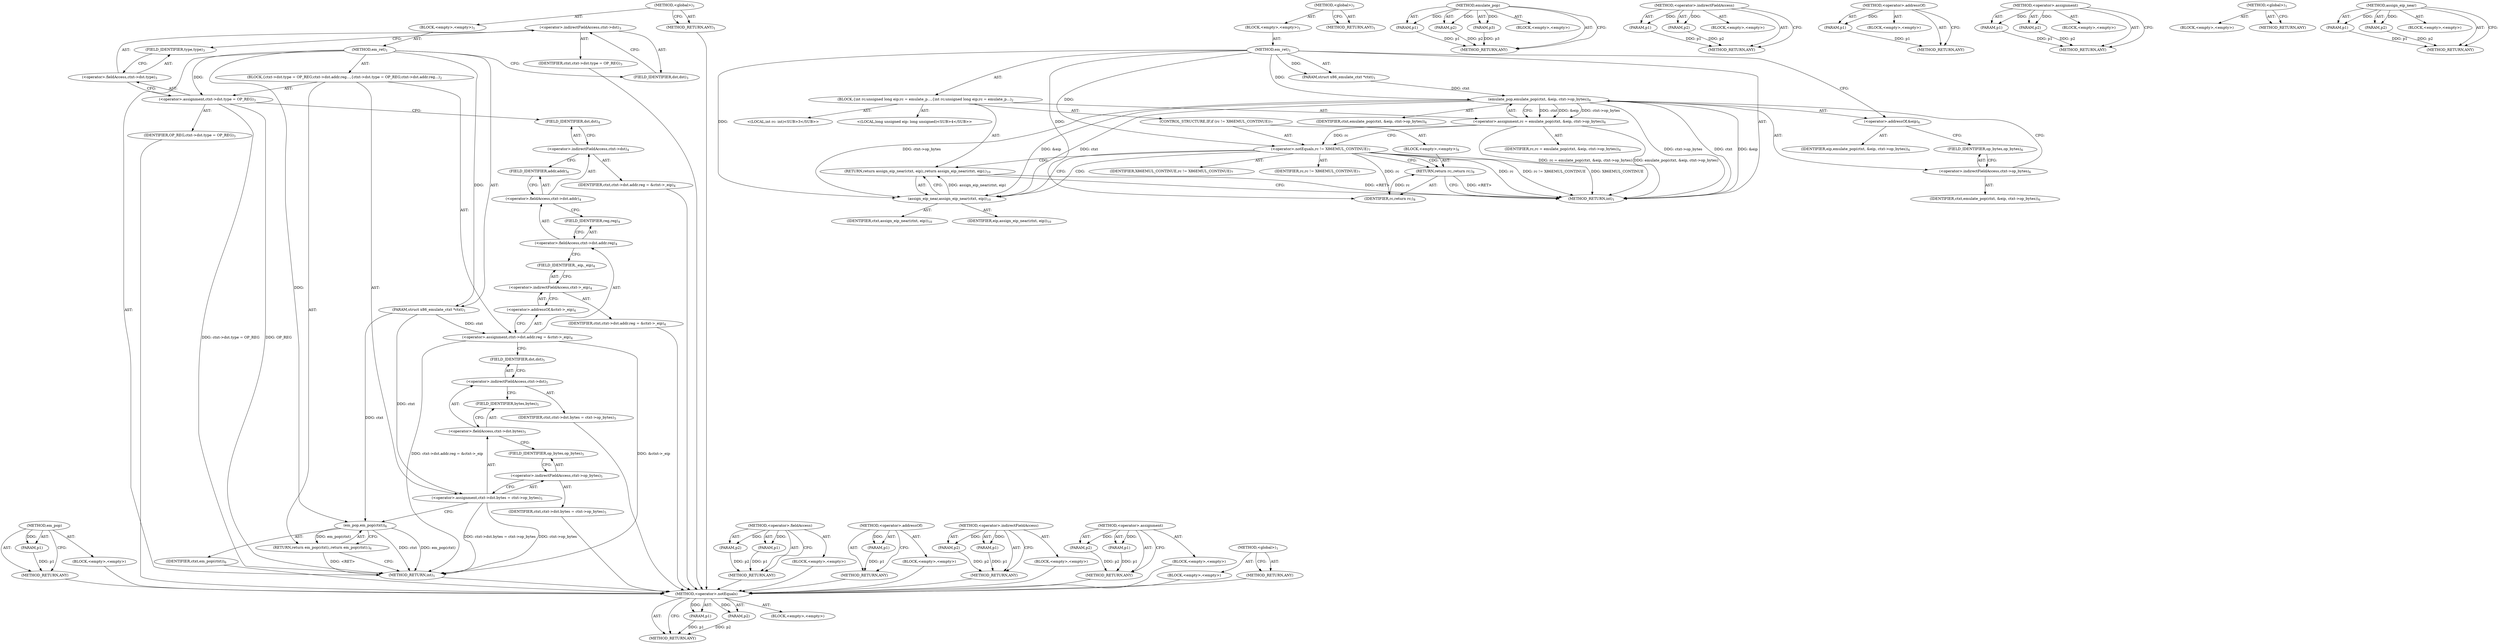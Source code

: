 digraph "assign_eip_near" {
vulnerable_80 [label=<(METHOD,em_pop)>];
vulnerable_81 [label=<(PARAM,p1)>];
vulnerable_82 [label=<(BLOCK,&lt;empty&gt;,&lt;empty&gt;)>];
vulnerable_83 [label=<(METHOD_RETURN,ANY)>];
vulnerable_6 [label=<(METHOD,&lt;global&gt;)<SUB>1</SUB>>];
vulnerable_7 [label=<(BLOCK,&lt;empty&gt;,&lt;empty&gt;)<SUB>1</SUB>>];
vulnerable_8 [label=<(METHOD,em_ret)<SUB>1</SUB>>];
vulnerable_9 [label=<(PARAM,struct x86_emulate_ctxt *ctxt)<SUB>1</SUB>>];
vulnerable_10 [label=<(BLOCK,{
	ctxt-&gt;dst.type = OP_REG;
	ctxt-&gt;dst.addr.reg...,{
	ctxt-&gt;dst.type = OP_REG;
	ctxt-&gt;dst.addr.reg...)<SUB>2</SUB>>];
vulnerable_11 [label=<(&lt;operator&gt;.assignment,ctxt-&gt;dst.type = OP_REG)<SUB>3</SUB>>];
vulnerable_12 [label=<(&lt;operator&gt;.fieldAccess,ctxt-&gt;dst.type)<SUB>3</SUB>>];
vulnerable_13 [label=<(&lt;operator&gt;.indirectFieldAccess,ctxt-&gt;dst)<SUB>3</SUB>>];
vulnerable_14 [label=<(IDENTIFIER,ctxt,ctxt-&gt;dst.type = OP_REG)<SUB>3</SUB>>];
vulnerable_15 [label=<(FIELD_IDENTIFIER,dst,dst)<SUB>3</SUB>>];
vulnerable_16 [label=<(FIELD_IDENTIFIER,type,type)<SUB>3</SUB>>];
vulnerable_17 [label=<(IDENTIFIER,OP_REG,ctxt-&gt;dst.type = OP_REG)<SUB>3</SUB>>];
vulnerable_18 [label=<(&lt;operator&gt;.assignment,ctxt-&gt;dst.addr.reg = &amp;ctxt-&gt;_eip)<SUB>4</SUB>>];
vulnerable_19 [label=<(&lt;operator&gt;.fieldAccess,ctxt-&gt;dst.addr.reg)<SUB>4</SUB>>];
vulnerable_20 [label=<(&lt;operator&gt;.fieldAccess,ctxt-&gt;dst.addr)<SUB>4</SUB>>];
vulnerable_21 [label=<(&lt;operator&gt;.indirectFieldAccess,ctxt-&gt;dst)<SUB>4</SUB>>];
vulnerable_22 [label=<(IDENTIFIER,ctxt,ctxt-&gt;dst.addr.reg = &amp;ctxt-&gt;_eip)<SUB>4</SUB>>];
vulnerable_23 [label=<(FIELD_IDENTIFIER,dst,dst)<SUB>4</SUB>>];
vulnerable_24 [label=<(FIELD_IDENTIFIER,addr,addr)<SUB>4</SUB>>];
vulnerable_25 [label=<(FIELD_IDENTIFIER,reg,reg)<SUB>4</SUB>>];
vulnerable_26 [label=<(&lt;operator&gt;.addressOf,&amp;ctxt-&gt;_eip)<SUB>4</SUB>>];
vulnerable_27 [label=<(&lt;operator&gt;.indirectFieldAccess,ctxt-&gt;_eip)<SUB>4</SUB>>];
vulnerable_28 [label=<(IDENTIFIER,ctxt,ctxt-&gt;dst.addr.reg = &amp;ctxt-&gt;_eip)<SUB>4</SUB>>];
vulnerable_29 [label=<(FIELD_IDENTIFIER,_eip,_eip)<SUB>4</SUB>>];
vulnerable_30 [label=<(&lt;operator&gt;.assignment,ctxt-&gt;dst.bytes = ctxt-&gt;op_bytes)<SUB>5</SUB>>];
vulnerable_31 [label=<(&lt;operator&gt;.fieldAccess,ctxt-&gt;dst.bytes)<SUB>5</SUB>>];
vulnerable_32 [label=<(&lt;operator&gt;.indirectFieldAccess,ctxt-&gt;dst)<SUB>5</SUB>>];
vulnerable_33 [label=<(IDENTIFIER,ctxt,ctxt-&gt;dst.bytes = ctxt-&gt;op_bytes)<SUB>5</SUB>>];
vulnerable_34 [label=<(FIELD_IDENTIFIER,dst,dst)<SUB>5</SUB>>];
vulnerable_35 [label=<(FIELD_IDENTIFIER,bytes,bytes)<SUB>5</SUB>>];
vulnerable_36 [label=<(&lt;operator&gt;.indirectFieldAccess,ctxt-&gt;op_bytes)<SUB>5</SUB>>];
vulnerable_37 [label=<(IDENTIFIER,ctxt,ctxt-&gt;dst.bytes = ctxt-&gt;op_bytes)<SUB>5</SUB>>];
vulnerable_38 [label=<(FIELD_IDENTIFIER,op_bytes,op_bytes)<SUB>5</SUB>>];
vulnerable_39 [label=<(RETURN,return em_pop(ctxt);,return em_pop(ctxt);)<SUB>6</SUB>>];
vulnerable_40 [label=<(em_pop,em_pop(ctxt))<SUB>6</SUB>>];
vulnerable_41 [label=<(IDENTIFIER,ctxt,em_pop(ctxt))<SUB>6</SUB>>];
vulnerable_42 [label=<(METHOD_RETURN,int)<SUB>1</SUB>>];
vulnerable_44 [label=<(METHOD_RETURN,ANY)<SUB>1</SUB>>];
vulnerable_66 [label=<(METHOD,&lt;operator&gt;.fieldAccess)>];
vulnerable_67 [label=<(PARAM,p1)>];
vulnerable_68 [label=<(PARAM,p2)>];
vulnerable_69 [label=<(BLOCK,&lt;empty&gt;,&lt;empty&gt;)>];
vulnerable_70 [label=<(METHOD_RETURN,ANY)>];
vulnerable_76 [label=<(METHOD,&lt;operator&gt;.addressOf)>];
vulnerable_77 [label=<(PARAM,p1)>];
vulnerable_78 [label=<(BLOCK,&lt;empty&gt;,&lt;empty&gt;)>];
vulnerable_79 [label=<(METHOD_RETURN,ANY)>];
vulnerable_71 [label=<(METHOD,&lt;operator&gt;.indirectFieldAccess)>];
vulnerable_72 [label=<(PARAM,p1)>];
vulnerable_73 [label=<(PARAM,p2)>];
vulnerable_74 [label=<(BLOCK,&lt;empty&gt;,&lt;empty&gt;)>];
vulnerable_75 [label=<(METHOD_RETURN,ANY)>];
vulnerable_61 [label=<(METHOD,&lt;operator&gt;.assignment)>];
vulnerable_62 [label=<(PARAM,p1)>];
vulnerable_63 [label=<(PARAM,p2)>];
vulnerable_64 [label=<(BLOCK,&lt;empty&gt;,&lt;empty&gt;)>];
vulnerable_65 [label=<(METHOD_RETURN,ANY)>];
vulnerable_55 [label=<(METHOD,&lt;global&gt;)<SUB>1</SUB>>];
vulnerable_56 [label=<(BLOCK,&lt;empty&gt;,&lt;empty&gt;)>];
vulnerable_57 [label=<(METHOD_RETURN,ANY)>];
fixed_74 [label=<(METHOD,&lt;operator&gt;.notEquals)>];
fixed_75 [label=<(PARAM,p1)>];
fixed_76 [label=<(PARAM,p2)>];
fixed_77 [label=<(BLOCK,&lt;empty&gt;,&lt;empty&gt;)>];
fixed_78 [label=<(METHOD_RETURN,ANY)>];
fixed_6 [label=<(METHOD,&lt;global&gt;)<SUB>1</SUB>>];
fixed_7 [label=<(BLOCK,&lt;empty&gt;,&lt;empty&gt;)<SUB>1</SUB>>];
fixed_8 [label=<(METHOD,em_ret)<SUB>1</SUB>>];
fixed_9 [label=<(PARAM,struct x86_emulate_ctxt *ctxt)<SUB>1</SUB>>];
fixed_10 [label=<(BLOCK,{
	int rc;
	unsigned long eip;

	rc = emulate_p...,{
	int rc;
	unsigned long eip;

	rc = emulate_p...)<SUB>2</SUB>>];
fixed_11 [label="<(LOCAL,int rc: int)<SUB>3</SUB>>"];
fixed_12 [label="<(LOCAL,long unsigned eip: long unsigned)<SUB>4</SUB>>"];
fixed_13 [label=<(&lt;operator&gt;.assignment,rc = emulate_pop(ctxt, &amp;eip, ctxt-&gt;op_bytes))<SUB>6</SUB>>];
fixed_14 [label=<(IDENTIFIER,rc,rc = emulate_pop(ctxt, &amp;eip, ctxt-&gt;op_bytes))<SUB>6</SUB>>];
fixed_15 [label=<(emulate_pop,emulate_pop(ctxt, &amp;eip, ctxt-&gt;op_bytes))<SUB>6</SUB>>];
fixed_16 [label=<(IDENTIFIER,ctxt,emulate_pop(ctxt, &amp;eip, ctxt-&gt;op_bytes))<SUB>6</SUB>>];
fixed_17 [label=<(&lt;operator&gt;.addressOf,&amp;eip)<SUB>6</SUB>>];
fixed_18 [label=<(IDENTIFIER,eip,emulate_pop(ctxt, &amp;eip, ctxt-&gt;op_bytes))<SUB>6</SUB>>];
fixed_19 [label=<(&lt;operator&gt;.indirectFieldAccess,ctxt-&gt;op_bytes)<SUB>6</SUB>>];
fixed_20 [label=<(IDENTIFIER,ctxt,emulate_pop(ctxt, &amp;eip, ctxt-&gt;op_bytes))<SUB>6</SUB>>];
fixed_21 [label=<(FIELD_IDENTIFIER,op_bytes,op_bytes)<SUB>6</SUB>>];
fixed_22 [label=<(CONTROL_STRUCTURE,IF,if (rc != X86EMUL_CONTINUE))<SUB>7</SUB>>];
fixed_23 [label=<(&lt;operator&gt;.notEquals,rc != X86EMUL_CONTINUE)<SUB>7</SUB>>];
fixed_24 [label=<(IDENTIFIER,rc,rc != X86EMUL_CONTINUE)<SUB>7</SUB>>];
fixed_25 [label=<(IDENTIFIER,X86EMUL_CONTINUE,rc != X86EMUL_CONTINUE)<SUB>7</SUB>>];
fixed_26 [label=<(BLOCK,&lt;empty&gt;,&lt;empty&gt;)<SUB>8</SUB>>];
fixed_27 [label=<(RETURN,return rc;,return rc;)<SUB>8</SUB>>];
fixed_28 [label=<(IDENTIFIER,rc,return rc;)<SUB>8</SUB>>];
fixed_29 [label=<(RETURN,return assign_eip_near(ctxt, eip);,return assign_eip_near(ctxt, eip);)<SUB>10</SUB>>];
fixed_30 [label=<(assign_eip_near,assign_eip_near(ctxt, eip))<SUB>10</SUB>>];
fixed_31 [label=<(IDENTIFIER,ctxt,assign_eip_near(ctxt, eip))<SUB>10</SUB>>];
fixed_32 [label=<(IDENTIFIER,eip,assign_eip_near(ctxt, eip))<SUB>10</SUB>>];
fixed_33 [label=<(METHOD_RETURN,int)<SUB>1</SUB>>];
fixed_35 [label=<(METHOD_RETURN,ANY)<SUB>1</SUB>>];
fixed_59 [label=<(METHOD,emulate_pop)>];
fixed_60 [label=<(PARAM,p1)>];
fixed_61 [label=<(PARAM,p2)>];
fixed_62 [label=<(PARAM,p3)>];
fixed_63 [label=<(BLOCK,&lt;empty&gt;,&lt;empty&gt;)>];
fixed_64 [label=<(METHOD_RETURN,ANY)>];
fixed_69 [label=<(METHOD,&lt;operator&gt;.indirectFieldAccess)>];
fixed_70 [label=<(PARAM,p1)>];
fixed_71 [label=<(PARAM,p2)>];
fixed_72 [label=<(BLOCK,&lt;empty&gt;,&lt;empty&gt;)>];
fixed_73 [label=<(METHOD_RETURN,ANY)>];
fixed_65 [label=<(METHOD,&lt;operator&gt;.addressOf)>];
fixed_66 [label=<(PARAM,p1)>];
fixed_67 [label=<(BLOCK,&lt;empty&gt;,&lt;empty&gt;)>];
fixed_68 [label=<(METHOD_RETURN,ANY)>];
fixed_54 [label=<(METHOD,&lt;operator&gt;.assignment)>];
fixed_55 [label=<(PARAM,p1)>];
fixed_56 [label=<(PARAM,p2)>];
fixed_57 [label=<(BLOCK,&lt;empty&gt;,&lt;empty&gt;)>];
fixed_58 [label=<(METHOD_RETURN,ANY)>];
fixed_48 [label=<(METHOD,&lt;global&gt;)<SUB>1</SUB>>];
fixed_49 [label=<(BLOCK,&lt;empty&gt;,&lt;empty&gt;)>];
fixed_50 [label=<(METHOD_RETURN,ANY)>];
fixed_79 [label=<(METHOD,assign_eip_near)>];
fixed_80 [label=<(PARAM,p1)>];
fixed_81 [label=<(PARAM,p2)>];
fixed_82 [label=<(BLOCK,&lt;empty&gt;,&lt;empty&gt;)>];
fixed_83 [label=<(METHOD_RETURN,ANY)>];
vulnerable_80 -> vulnerable_81  [key=0, label="AST: "];
vulnerable_80 -> vulnerable_81  [key=1, label="DDG: "];
vulnerable_80 -> vulnerable_82  [key=0, label="AST: "];
vulnerable_80 -> vulnerable_83  [key=0, label="AST: "];
vulnerable_80 -> vulnerable_83  [key=1, label="CFG: "];
vulnerable_81 -> vulnerable_83  [key=0, label="DDG: p1"];
vulnerable_82 -> fixed_74  [key=0];
vulnerable_83 -> fixed_74  [key=0];
vulnerable_6 -> vulnerable_7  [key=0, label="AST: "];
vulnerable_6 -> vulnerable_44  [key=0, label="AST: "];
vulnerable_6 -> vulnerable_44  [key=1, label="CFG: "];
vulnerable_7 -> vulnerable_8  [key=0, label="AST: "];
vulnerable_8 -> vulnerable_9  [key=0, label="AST: "];
vulnerable_8 -> vulnerable_9  [key=1, label="DDG: "];
vulnerable_8 -> vulnerable_10  [key=0, label="AST: "];
vulnerable_8 -> vulnerable_42  [key=0, label="AST: "];
vulnerable_8 -> vulnerable_15  [key=0, label="CFG: "];
vulnerable_8 -> vulnerable_11  [key=0, label="DDG: "];
vulnerable_8 -> vulnerable_40  [key=0, label="DDG: "];
vulnerable_9 -> vulnerable_18  [key=0, label="DDG: ctxt"];
vulnerable_9 -> vulnerable_30  [key=0, label="DDG: ctxt"];
vulnerable_9 -> vulnerable_40  [key=0, label="DDG: ctxt"];
vulnerable_10 -> vulnerable_11  [key=0, label="AST: "];
vulnerable_10 -> vulnerable_18  [key=0, label="AST: "];
vulnerable_10 -> vulnerable_30  [key=0, label="AST: "];
vulnerable_10 -> vulnerable_39  [key=0, label="AST: "];
vulnerable_11 -> vulnerable_12  [key=0, label="AST: "];
vulnerable_11 -> vulnerable_17  [key=0, label="AST: "];
vulnerable_11 -> vulnerable_23  [key=0, label="CFG: "];
vulnerable_11 -> vulnerable_42  [key=0, label="DDG: ctxt-&gt;dst.type = OP_REG"];
vulnerable_11 -> vulnerable_42  [key=1, label="DDG: OP_REG"];
vulnerable_12 -> vulnerable_13  [key=0, label="AST: "];
vulnerable_12 -> vulnerable_16  [key=0, label="AST: "];
vulnerable_12 -> vulnerable_11  [key=0, label="CFG: "];
vulnerable_13 -> vulnerable_14  [key=0, label="AST: "];
vulnerable_13 -> vulnerable_15  [key=0, label="AST: "];
vulnerable_13 -> vulnerable_16  [key=0, label="CFG: "];
vulnerable_14 -> fixed_74  [key=0];
vulnerable_15 -> vulnerable_13  [key=0, label="CFG: "];
vulnerable_16 -> vulnerable_12  [key=0, label="CFG: "];
vulnerable_17 -> fixed_74  [key=0];
vulnerable_18 -> vulnerable_19  [key=0, label="AST: "];
vulnerable_18 -> vulnerable_26  [key=0, label="AST: "];
vulnerable_18 -> vulnerable_34  [key=0, label="CFG: "];
vulnerable_18 -> vulnerable_42  [key=0, label="DDG: &amp;ctxt-&gt;_eip"];
vulnerable_18 -> vulnerable_42  [key=1, label="DDG: ctxt-&gt;dst.addr.reg = &amp;ctxt-&gt;_eip"];
vulnerable_19 -> vulnerable_20  [key=0, label="AST: "];
vulnerable_19 -> vulnerable_25  [key=0, label="AST: "];
vulnerable_19 -> vulnerable_29  [key=0, label="CFG: "];
vulnerable_20 -> vulnerable_21  [key=0, label="AST: "];
vulnerable_20 -> vulnerable_24  [key=0, label="AST: "];
vulnerable_20 -> vulnerable_25  [key=0, label="CFG: "];
vulnerable_21 -> vulnerable_22  [key=0, label="AST: "];
vulnerable_21 -> vulnerable_23  [key=0, label="AST: "];
vulnerable_21 -> vulnerable_24  [key=0, label="CFG: "];
vulnerable_22 -> fixed_74  [key=0];
vulnerable_23 -> vulnerable_21  [key=0, label="CFG: "];
vulnerable_24 -> vulnerable_20  [key=0, label="CFG: "];
vulnerable_25 -> vulnerable_19  [key=0, label="CFG: "];
vulnerable_26 -> vulnerable_27  [key=0, label="AST: "];
vulnerable_26 -> vulnerable_18  [key=0, label="CFG: "];
vulnerable_27 -> vulnerable_28  [key=0, label="AST: "];
vulnerable_27 -> vulnerable_29  [key=0, label="AST: "];
vulnerable_27 -> vulnerable_26  [key=0, label="CFG: "];
vulnerable_28 -> fixed_74  [key=0];
vulnerable_29 -> vulnerable_27  [key=0, label="CFG: "];
vulnerable_30 -> vulnerable_31  [key=0, label="AST: "];
vulnerable_30 -> vulnerable_36  [key=0, label="AST: "];
vulnerable_30 -> vulnerable_40  [key=0, label="CFG: "];
vulnerable_30 -> vulnerable_42  [key=0, label="DDG: ctxt-&gt;op_bytes"];
vulnerable_30 -> vulnerable_42  [key=1, label="DDG: ctxt-&gt;dst.bytes = ctxt-&gt;op_bytes"];
vulnerable_31 -> vulnerable_32  [key=0, label="AST: "];
vulnerable_31 -> vulnerable_35  [key=0, label="AST: "];
vulnerable_31 -> vulnerable_38  [key=0, label="CFG: "];
vulnerable_32 -> vulnerable_33  [key=0, label="AST: "];
vulnerable_32 -> vulnerable_34  [key=0, label="AST: "];
vulnerable_32 -> vulnerable_35  [key=0, label="CFG: "];
vulnerable_33 -> fixed_74  [key=0];
vulnerable_34 -> vulnerable_32  [key=0, label="CFG: "];
vulnerable_35 -> vulnerable_31  [key=0, label="CFG: "];
vulnerable_36 -> vulnerable_37  [key=0, label="AST: "];
vulnerable_36 -> vulnerable_38  [key=0, label="AST: "];
vulnerable_36 -> vulnerable_30  [key=0, label="CFG: "];
vulnerable_37 -> fixed_74  [key=0];
vulnerable_38 -> vulnerable_36  [key=0, label="CFG: "];
vulnerable_39 -> vulnerable_40  [key=0, label="AST: "];
vulnerable_39 -> vulnerable_42  [key=0, label="CFG: "];
vulnerable_39 -> vulnerable_42  [key=1, label="DDG: &lt;RET&gt;"];
vulnerable_40 -> vulnerable_41  [key=0, label="AST: "];
vulnerable_40 -> vulnerable_39  [key=0, label="CFG: "];
vulnerable_40 -> vulnerable_39  [key=1, label="DDG: em_pop(ctxt)"];
vulnerable_40 -> vulnerable_42  [key=0, label="DDG: ctxt"];
vulnerable_40 -> vulnerable_42  [key=1, label="DDG: em_pop(ctxt)"];
vulnerable_41 -> fixed_74  [key=0];
vulnerable_42 -> fixed_74  [key=0];
vulnerable_44 -> fixed_74  [key=0];
vulnerable_66 -> vulnerable_67  [key=0, label="AST: "];
vulnerable_66 -> vulnerable_67  [key=1, label="DDG: "];
vulnerable_66 -> vulnerable_69  [key=0, label="AST: "];
vulnerable_66 -> vulnerable_68  [key=0, label="AST: "];
vulnerable_66 -> vulnerable_68  [key=1, label="DDG: "];
vulnerable_66 -> vulnerable_70  [key=0, label="AST: "];
vulnerable_66 -> vulnerable_70  [key=1, label="CFG: "];
vulnerable_67 -> vulnerable_70  [key=0, label="DDG: p1"];
vulnerable_68 -> vulnerable_70  [key=0, label="DDG: p2"];
vulnerable_69 -> fixed_74  [key=0];
vulnerable_70 -> fixed_74  [key=0];
vulnerable_76 -> vulnerable_77  [key=0, label="AST: "];
vulnerable_76 -> vulnerable_77  [key=1, label="DDG: "];
vulnerable_76 -> vulnerable_78  [key=0, label="AST: "];
vulnerable_76 -> vulnerable_79  [key=0, label="AST: "];
vulnerable_76 -> vulnerable_79  [key=1, label="CFG: "];
vulnerable_77 -> vulnerable_79  [key=0, label="DDG: p1"];
vulnerable_78 -> fixed_74  [key=0];
vulnerable_79 -> fixed_74  [key=0];
vulnerable_71 -> vulnerable_72  [key=0, label="AST: "];
vulnerable_71 -> vulnerable_72  [key=1, label="DDG: "];
vulnerable_71 -> vulnerable_74  [key=0, label="AST: "];
vulnerable_71 -> vulnerable_73  [key=0, label="AST: "];
vulnerable_71 -> vulnerable_73  [key=1, label="DDG: "];
vulnerable_71 -> vulnerable_75  [key=0, label="AST: "];
vulnerable_71 -> vulnerable_75  [key=1, label="CFG: "];
vulnerable_72 -> vulnerable_75  [key=0, label="DDG: p1"];
vulnerable_73 -> vulnerable_75  [key=0, label="DDG: p2"];
vulnerable_74 -> fixed_74  [key=0];
vulnerable_75 -> fixed_74  [key=0];
vulnerable_61 -> vulnerable_62  [key=0, label="AST: "];
vulnerable_61 -> vulnerable_62  [key=1, label="DDG: "];
vulnerable_61 -> vulnerable_64  [key=0, label="AST: "];
vulnerable_61 -> vulnerable_63  [key=0, label="AST: "];
vulnerable_61 -> vulnerable_63  [key=1, label="DDG: "];
vulnerable_61 -> vulnerable_65  [key=0, label="AST: "];
vulnerable_61 -> vulnerable_65  [key=1, label="CFG: "];
vulnerable_62 -> vulnerable_65  [key=0, label="DDG: p1"];
vulnerable_63 -> vulnerable_65  [key=0, label="DDG: p2"];
vulnerable_64 -> fixed_74  [key=0];
vulnerable_65 -> fixed_74  [key=0];
vulnerable_55 -> vulnerable_56  [key=0, label="AST: "];
vulnerable_55 -> vulnerable_57  [key=0, label="AST: "];
vulnerable_55 -> vulnerable_57  [key=1, label="CFG: "];
vulnerable_56 -> fixed_74  [key=0];
vulnerable_57 -> fixed_74  [key=0];
fixed_74 -> fixed_75  [key=0, label="AST: "];
fixed_74 -> fixed_75  [key=1, label="DDG: "];
fixed_74 -> fixed_77  [key=0, label="AST: "];
fixed_74 -> fixed_76  [key=0, label="AST: "];
fixed_74 -> fixed_76  [key=1, label="DDG: "];
fixed_74 -> fixed_78  [key=0, label="AST: "];
fixed_74 -> fixed_78  [key=1, label="CFG: "];
fixed_75 -> fixed_78  [key=0, label="DDG: p1"];
fixed_76 -> fixed_78  [key=0, label="DDG: p2"];
fixed_6 -> fixed_7  [key=0, label="AST: "];
fixed_6 -> fixed_35  [key=0, label="AST: "];
fixed_6 -> fixed_35  [key=1, label="CFG: "];
fixed_7 -> fixed_8  [key=0, label="AST: "];
fixed_8 -> fixed_9  [key=0, label="AST: "];
fixed_8 -> fixed_9  [key=1, label="DDG: "];
fixed_8 -> fixed_10  [key=0, label="AST: "];
fixed_8 -> fixed_33  [key=0, label="AST: "];
fixed_8 -> fixed_17  [key=0, label="CFG: "];
fixed_8 -> fixed_15  [key=0, label="DDG: "];
fixed_8 -> fixed_23  [key=0, label="DDG: "];
fixed_8 -> fixed_30  [key=0, label="DDG: "];
fixed_8 -> fixed_28  [key=0, label="DDG: "];
fixed_9 -> fixed_15  [key=0, label="DDG: ctxt"];
fixed_10 -> fixed_11  [key=0, label="AST: "];
fixed_10 -> fixed_12  [key=0, label="AST: "];
fixed_10 -> fixed_13  [key=0, label="AST: "];
fixed_10 -> fixed_22  [key=0, label="AST: "];
fixed_10 -> fixed_29  [key=0, label="AST: "];
fixed_13 -> fixed_14  [key=0, label="AST: "];
fixed_13 -> fixed_15  [key=0, label="AST: "];
fixed_13 -> fixed_23  [key=0, label="CFG: "];
fixed_13 -> fixed_23  [key=1, label="DDG: rc"];
fixed_13 -> fixed_33  [key=0, label="DDG: emulate_pop(ctxt, &amp;eip, ctxt-&gt;op_bytes)"];
fixed_13 -> fixed_33  [key=1, label="DDG: rc = emulate_pop(ctxt, &amp;eip, ctxt-&gt;op_bytes)"];
fixed_15 -> fixed_16  [key=0, label="AST: "];
fixed_15 -> fixed_17  [key=0, label="AST: "];
fixed_15 -> fixed_19  [key=0, label="AST: "];
fixed_15 -> fixed_13  [key=0, label="CFG: "];
fixed_15 -> fixed_13  [key=1, label="DDG: ctxt"];
fixed_15 -> fixed_13  [key=2, label="DDG: &amp;eip"];
fixed_15 -> fixed_13  [key=3, label="DDG: ctxt-&gt;op_bytes"];
fixed_15 -> fixed_33  [key=0, label="DDG: ctxt"];
fixed_15 -> fixed_33  [key=1, label="DDG: &amp;eip"];
fixed_15 -> fixed_33  [key=2, label="DDG: ctxt-&gt;op_bytes"];
fixed_15 -> fixed_30  [key=0, label="DDG: ctxt"];
fixed_15 -> fixed_30  [key=1, label="DDG: ctxt-&gt;op_bytes"];
fixed_15 -> fixed_30  [key=2, label="DDG: &amp;eip"];
fixed_17 -> fixed_18  [key=0, label="AST: "];
fixed_17 -> fixed_21  [key=0, label="CFG: "];
fixed_19 -> fixed_20  [key=0, label="AST: "];
fixed_19 -> fixed_21  [key=0, label="AST: "];
fixed_19 -> fixed_15  [key=0, label="CFG: "];
fixed_21 -> fixed_19  [key=0, label="CFG: "];
fixed_22 -> fixed_23  [key=0, label="AST: "];
fixed_22 -> fixed_26  [key=0, label="AST: "];
fixed_23 -> fixed_24  [key=0, label="AST: "];
fixed_23 -> fixed_25  [key=0, label="AST: "];
fixed_23 -> fixed_27  [key=0, label="CFG: "];
fixed_23 -> fixed_27  [key=1, label="CDG: "];
fixed_23 -> fixed_30  [key=0, label="CFG: "];
fixed_23 -> fixed_30  [key=1, label="CDG: "];
fixed_23 -> fixed_33  [key=0, label="DDG: rc"];
fixed_23 -> fixed_33  [key=1, label="DDG: rc != X86EMUL_CONTINUE"];
fixed_23 -> fixed_33  [key=2, label="DDG: X86EMUL_CONTINUE"];
fixed_23 -> fixed_28  [key=0, label="DDG: rc"];
fixed_23 -> fixed_29  [key=0, label="CDG: "];
fixed_26 -> fixed_27  [key=0, label="AST: "];
fixed_27 -> fixed_28  [key=0, label="AST: "];
fixed_27 -> fixed_33  [key=0, label="CFG: "];
fixed_27 -> fixed_33  [key=1, label="DDG: &lt;RET&gt;"];
fixed_28 -> fixed_27  [key=0, label="DDG: rc"];
fixed_29 -> fixed_30  [key=0, label="AST: "];
fixed_29 -> fixed_33  [key=0, label="CFG: "];
fixed_29 -> fixed_33  [key=1, label="DDG: &lt;RET&gt;"];
fixed_30 -> fixed_31  [key=0, label="AST: "];
fixed_30 -> fixed_32  [key=0, label="AST: "];
fixed_30 -> fixed_29  [key=0, label="CFG: "];
fixed_30 -> fixed_29  [key=1, label="DDG: assign_eip_near(ctxt, eip)"];
fixed_59 -> fixed_60  [key=0, label="AST: "];
fixed_59 -> fixed_60  [key=1, label="DDG: "];
fixed_59 -> fixed_63  [key=0, label="AST: "];
fixed_59 -> fixed_61  [key=0, label="AST: "];
fixed_59 -> fixed_61  [key=1, label="DDG: "];
fixed_59 -> fixed_64  [key=0, label="AST: "];
fixed_59 -> fixed_64  [key=1, label="CFG: "];
fixed_59 -> fixed_62  [key=0, label="AST: "];
fixed_59 -> fixed_62  [key=1, label="DDG: "];
fixed_60 -> fixed_64  [key=0, label="DDG: p1"];
fixed_61 -> fixed_64  [key=0, label="DDG: p2"];
fixed_62 -> fixed_64  [key=0, label="DDG: p3"];
fixed_69 -> fixed_70  [key=0, label="AST: "];
fixed_69 -> fixed_70  [key=1, label="DDG: "];
fixed_69 -> fixed_72  [key=0, label="AST: "];
fixed_69 -> fixed_71  [key=0, label="AST: "];
fixed_69 -> fixed_71  [key=1, label="DDG: "];
fixed_69 -> fixed_73  [key=0, label="AST: "];
fixed_69 -> fixed_73  [key=1, label="CFG: "];
fixed_70 -> fixed_73  [key=0, label="DDG: p1"];
fixed_71 -> fixed_73  [key=0, label="DDG: p2"];
fixed_65 -> fixed_66  [key=0, label="AST: "];
fixed_65 -> fixed_66  [key=1, label="DDG: "];
fixed_65 -> fixed_67  [key=0, label="AST: "];
fixed_65 -> fixed_68  [key=0, label="AST: "];
fixed_65 -> fixed_68  [key=1, label="CFG: "];
fixed_66 -> fixed_68  [key=0, label="DDG: p1"];
fixed_54 -> fixed_55  [key=0, label="AST: "];
fixed_54 -> fixed_55  [key=1, label="DDG: "];
fixed_54 -> fixed_57  [key=0, label="AST: "];
fixed_54 -> fixed_56  [key=0, label="AST: "];
fixed_54 -> fixed_56  [key=1, label="DDG: "];
fixed_54 -> fixed_58  [key=0, label="AST: "];
fixed_54 -> fixed_58  [key=1, label="CFG: "];
fixed_55 -> fixed_58  [key=0, label="DDG: p1"];
fixed_56 -> fixed_58  [key=0, label="DDG: p2"];
fixed_48 -> fixed_49  [key=0, label="AST: "];
fixed_48 -> fixed_50  [key=0, label="AST: "];
fixed_48 -> fixed_50  [key=1, label="CFG: "];
fixed_79 -> fixed_80  [key=0, label="AST: "];
fixed_79 -> fixed_80  [key=1, label="DDG: "];
fixed_79 -> fixed_82  [key=0, label="AST: "];
fixed_79 -> fixed_81  [key=0, label="AST: "];
fixed_79 -> fixed_81  [key=1, label="DDG: "];
fixed_79 -> fixed_83  [key=0, label="AST: "];
fixed_79 -> fixed_83  [key=1, label="CFG: "];
fixed_80 -> fixed_83  [key=0, label="DDG: p1"];
fixed_81 -> fixed_83  [key=0, label="DDG: p2"];
}
